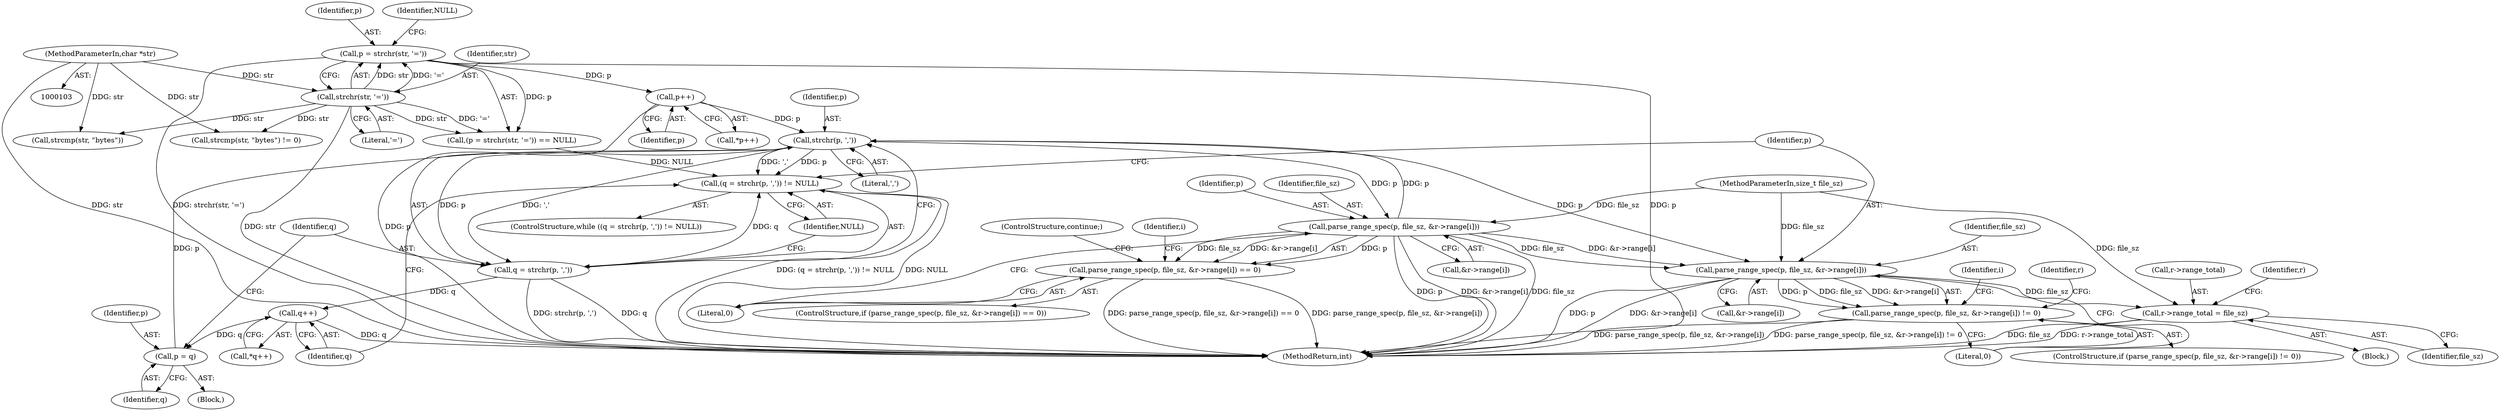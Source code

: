 digraph "0_src_142cfc82b932bc211218fbd7bdda8c7ce83f19df_0@pointer" {
"1000140" [label="(Call,p++)"];
"1000129" [label="(Call,p = strchr(str, '='))"];
"1000131" [label="(Call,strchr(str, '='))"];
"1000105" [label="(MethodParameterIn,char *str)"];
"1000156" [label="(Call,strchr(p, ','))"];
"1000153" [label="(Call,(q = strchr(p, ',')) != NULL)"];
"1000154" [label="(Call,q = strchr(p, ','))"];
"1000163" [label="(Call,q++)"];
"1000188" [label="(Call,p = q)"];
"1000168" [label="(Call,parse_range_spec(p, file_sz, &r->range[i]))"];
"1000167" [label="(Call,parse_range_spec(p, file_sz, &r->range[i]) == 0)"];
"1000193" [label="(Call,parse_range_spec(p, file_sz, &r->range[i]))"];
"1000192" [label="(Call,parse_range_spec(p, file_sz, &r->range[i]) != 0)"];
"1000205" [label="(Call,r->range_total = file_sz)"];
"1000145" [label="(Call,strcmp(str, \"bytes\"))"];
"1000154" [label="(Call,q = strchr(p, ','))"];
"1000188" [label="(Call,p = q)"];
"1000166" [label="(ControlStructure,if (parse_range_spec(p, file_sz, &r->range[i]) == 0))"];
"1000206" [label="(Call,r->range_total)"];
"1000177" [label="(Literal,0)"];
"1000212" [label="(Identifier,r)"];
"1000162" [label="(Call,*q++)"];
"1000130" [label="(Identifier,p)"];
"1000190" [label="(Identifier,q)"];
"1000140" [label="(Call,p++)"];
"1000168" [label="(Call,parse_range_spec(p, file_sz, &r->range[i]))"];
"1000144" [label="(Call,strcmp(str, \"bytes\") != 0)"];
"1000155" [label="(Identifier,q)"];
"1000153" [label="(Call,(q = strchr(p, ',')) != NULL)"];
"1000202" [label="(Literal,0)"];
"1000107" [label="(Block,)"];
"1000163" [label="(Call,q++)"];
"1000105" [label="(MethodParameterIn,char *str)"];
"1000217" [label="(MethodReturn,int)"];
"1000171" [label="(Call,&r->range[i])"];
"1000158" [label="(Literal,',')"];
"1000189" [label="(Identifier,p)"];
"1000192" [label="(Call,parse_range_spec(p, file_sz, &r->range[i]) != 0)"];
"1000160" [label="(Block,)"];
"1000207" [label="(Identifier,r)"];
"1000196" [label="(Call,&r->range[i])"];
"1000128" [label="(Call,(p = strchr(str, '=')) == NULL)"];
"1000139" [label="(Call,*p++)"];
"1000194" [label="(Identifier,p)"];
"1000169" [label="(Identifier,p)"];
"1000170" [label="(Identifier,file_sz)"];
"1000106" [label="(MethodParameterIn,size_t file_sz)"];
"1000205" [label="(Call,r->range_total = file_sz)"];
"1000209" [label="(Identifier,file_sz)"];
"1000195" [label="(Identifier,file_sz)"];
"1000204" [label="(Identifier,i)"];
"1000159" [label="(Identifier,NULL)"];
"1000131" [label="(Call,strchr(str, '='))"];
"1000132" [label="(Identifier,str)"];
"1000133" [label="(Literal,'=')"];
"1000157" [label="(Identifier,p)"];
"1000167" [label="(Call,parse_range_spec(p, file_sz, &r->range[i]) == 0)"];
"1000178" [label="(ControlStructure,continue;)"];
"1000164" [label="(Identifier,q)"];
"1000180" [label="(Identifier,i)"];
"1000141" [label="(Identifier,p)"];
"1000152" [label="(ControlStructure,while ((q = strchr(p, ',')) != NULL))"];
"1000134" [label="(Identifier,NULL)"];
"1000156" [label="(Call,strchr(p, ','))"];
"1000191" [label="(ControlStructure,if (parse_range_spec(p, file_sz, &r->range[i]) != 0))"];
"1000129" [label="(Call,p = strchr(str, '='))"];
"1000193" [label="(Call,parse_range_spec(p, file_sz, &r->range[i]))"];
"1000140" -> "1000139"  [label="AST: "];
"1000140" -> "1000141"  [label="CFG: "];
"1000141" -> "1000140"  [label="AST: "];
"1000139" -> "1000140"  [label="CFG: "];
"1000140" -> "1000217"  [label="DDG: p"];
"1000129" -> "1000140"  [label="DDG: p"];
"1000140" -> "1000156"  [label="DDG: p"];
"1000129" -> "1000128"  [label="AST: "];
"1000129" -> "1000131"  [label="CFG: "];
"1000130" -> "1000129"  [label="AST: "];
"1000131" -> "1000129"  [label="AST: "];
"1000134" -> "1000129"  [label="CFG: "];
"1000129" -> "1000217"  [label="DDG: p"];
"1000129" -> "1000217"  [label="DDG: strchr(str, '=')"];
"1000129" -> "1000128"  [label="DDG: p"];
"1000131" -> "1000129"  [label="DDG: str"];
"1000131" -> "1000129"  [label="DDG: '='"];
"1000131" -> "1000133"  [label="CFG: "];
"1000132" -> "1000131"  [label="AST: "];
"1000133" -> "1000131"  [label="AST: "];
"1000131" -> "1000217"  [label="DDG: str"];
"1000131" -> "1000128"  [label="DDG: str"];
"1000131" -> "1000128"  [label="DDG: '='"];
"1000105" -> "1000131"  [label="DDG: str"];
"1000131" -> "1000144"  [label="DDG: str"];
"1000131" -> "1000145"  [label="DDG: str"];
"1000105" -> "1000103"  [label="AST: "];
"1000105" -> "1000217"  [label="DDG: str"];
"1000105" -> "1000144"  [label="DDG: str"];
"1000105" -> "1000145"  [label="DDG: str"];
"1000156" -> "1000154"  [label="AST: "];
"1000156" -> "1000158"  [label="CFG: "];
"1000157" -> "1000156"  [label="AST: "];
"1000158" -> "1000156"  [label="AST: "];
"1000154" -> "1000156"  [label="CFG: "];
"1000156" -> "1000153"  [label="DDG: p"];
"1000156" -> "1000153"  [label="DDG: ','"];
"1000156" -> "1000154"  [label="DDG: p"];
"1000156" -> "1000154"  [label="DDG: ','"];
"1000168" -> "1000156"  [label="DDG: p"];
"1000188" -> "1000156"  [label="DDG: p"];
"1000156" -> "1000168"  [label="DDG: p"];
"1000156" -> "1000193"  [label="DDG: p"];
"1000153" -> "1000152"  [label="AST: "];
"1000153" -> "1000159"  [label="CFG: "];
"1000154" -> "1000153"  [label="AST: "];
"1000159" -> "1000153"  [label="AST: "];
"1000164" -> "1000153"  [label="CFG: "];
"1000194" -> "1000153"  [label="CFG: "];
"1000153" -> "1000217"  [label="DDG: (q = strchr(p, ',')) != NULL"];
"1000153" -> "1000217"  [label="DDG: NULL"];
"1000154" -> "1000153"  [label="DDG: q"];
"1000128" -> "1000153"  [label="DDG: NULL"];
"1000155" -> "1000154"  [label="AST: "];
"1000159" -> "1000154"  [label="CFG: "];
"1000154" -> "1000217"  [label="DDG: q"];
"1000154" -> "1000217"  [label="DDG: strchr(p, ',')"];
"1000154" -> "1000163"  [label="DDG: q"];
"1000163" -> "1000162"  [label="AST: "];
"1000163" -> "1000164"  [label="CFG: "];
"1000164" -> "1000163"  [label="AST: "];
"1000162" -> "1000163"  [label="CFG: "];
"1000163" -> "1000217"  [label="DDG: q"];
"1000163" -> "1000188"  [label="DDG: q"];
"1000188" -> "1000160"  [label="AST: "];
"1000188" -> "1000190"  [label="CFG: "];
"1000189" -> "1000188"  [label="AST: "];
"1000190" -> "1000188"  [label="AST: "];
"1000155" -> "1000188"  [label="CFG: "];
"1000168" -> "1000167"  [label="AST: "];
"1000168" -> "1000171"  [label="CFG: "];
"1000169" -> "1000168"  [label="AST: "];
"1000170" -> "1000168"  [label="AST: "];
"1000171" -> "1000168"  [label="AST: "];
"1000177" -> "1000168"  [label="CFG: "];
"1000168" -> "1000217"  [label="DDG: p"];
"1000168" -> "1000217"  [label="DDG: &r->range[i]"];
"1000168" -> "1000217"  [label="DDG: file_sz"];
"1000168" -> "1000167"  [label="DDG: p"];
"1000168" -> "1000167"  [label="DDG: file_sz"];
"1000168" -> "1000167"  [label="DDG: &r->range[i]"];
"1000106" -> "1000168"  [label="DDG: file_sz"];
"1000168" -> "1000193"  [label="DDG: file_sz"];
"1000168" -> "1000193"  [label="DDG: &r->range[i]"];
"1000167" -> "1000166"  [label="AST: "];
"1000167" -> "1000177"  [label="CFG: "];
"1000177" -> "1000167"  [label="AST: "];
"1000178" -> "1000167"  [label="CFG: "];
"1000180" -> "1000167"  [label="CFG: "];
"1000167" -> "1000217"  [label="DDG: parse_range_spec(p, file_sz, &r->range[i])"];
"1000167" -> "1000217"  [label="DDG: parse_range_spec(p, file_sz, &r->range[i]) == 0"];
"1000193" -> "1000192"  [label="AST: "];
"1000193" -> "1000196"  [label="CFG: "];
"1000194" -> "1000193"  [label="AST: "];
"1000195" -> "1000193"  [label="AST: "];
"1000196" -> "1000193"  [label="AST: "];
"1000202" -> "1000193"  [label="CFG: "];
"1000193" -> "1000217"  [label="DDG: p"];
"1000193" -> "1000217"  [label="DDG: &r->range[i]"];
"1000193" -> "1000192"  [label="DDG: p"];
"1000193" -> "1000192"  [label="DDG: file_sz"];
"1000193" -> "1000192"  [label="DDG: &r->range[i]"];
"1000106" -> "1000193"  [label="DDG: file_sz"];
"1000193" -> "1000205"  [label="DDG: file_sz"];
"1000192" -> "1000191"  [label="AST: "];
"1000192" -> "1000202"  [label="CFG: "];
"1000202" -> "1000192"  [label="AST: "];
"1000204" -> "1000192"  [label="CFG: "];
"1000207" -> "1000192"  [label="CFG: "];
"1000192" -> "1000217"  [label="DDG: parse_range_spec(p, file_sz, &r->range[i])"];
"1000192" -> "1000217"  [label="DDG: parse_range_spec(p, file_sz, &r->range[i]) != 0"];
"1000205" -> "1000107"  [label="AST: "];
"1000205" -> "1000209"  [label="CFG: "];
"1000206" -> "1000205"  [label="AST: "];
"1000209" -> "1000205"  [label="AST: "];
"1000212" -> "1000205"  [label="CFG: "];
"1000205" -> "1000217"  [label="DDG: file_sz"];
"1000205" -> "1000217"  [label="DDG: r->range_total"];
"1000106" -> "1000205"  [label="DDG: file_sz"];
}
